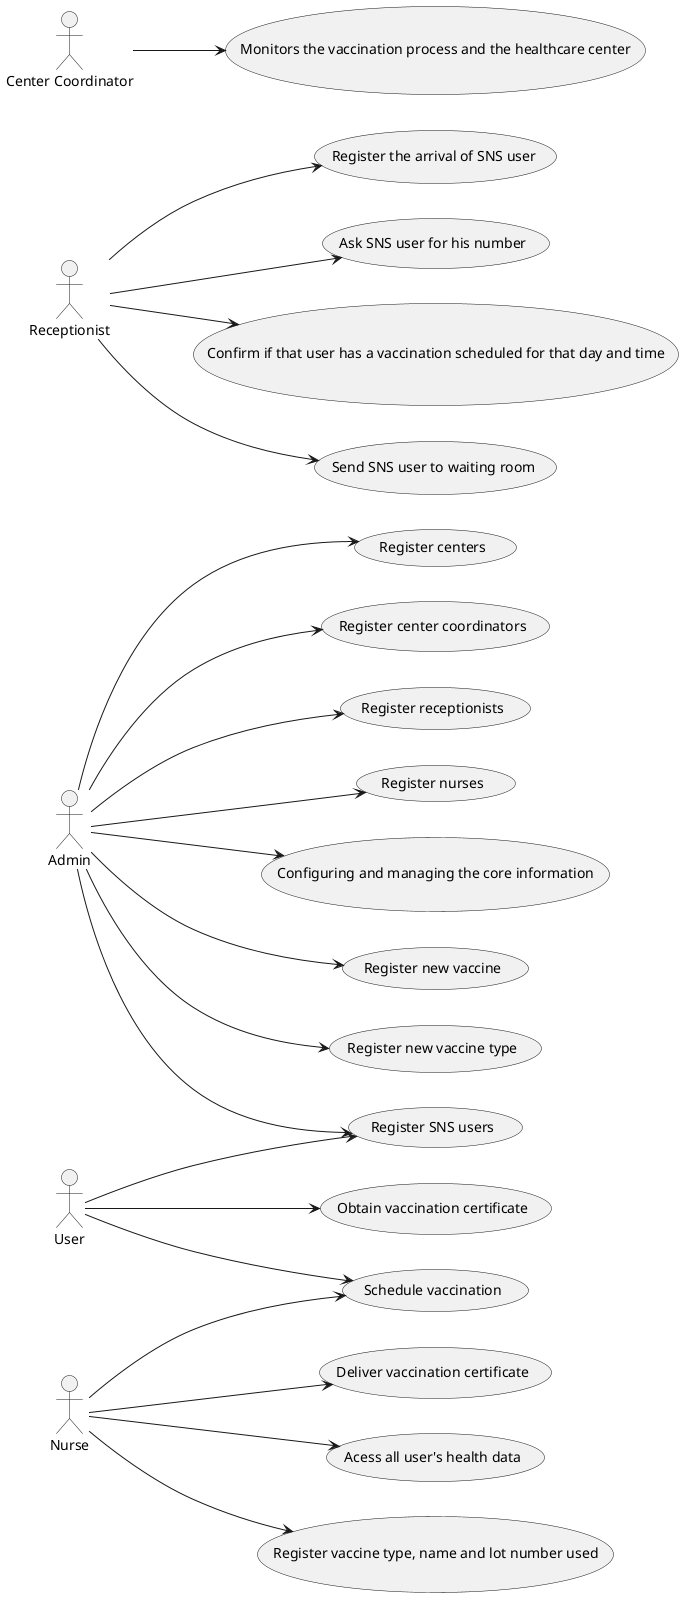 @startuml
actor "Admin" as adm
actor "Nurse" as nur
actor "Receptionist" as rcp
actor "User" as user
actor "Center Coordinator" as cc

usecase UC01 as "Schedule vaccination"
usecase UC02 as "Obtain vaccination certificate"
usecase UC03 as "Deliver vaccination certificate"
usecase UC04 as "Acess all user's health data"
usecase UC05 as "Register centers"
usecase UC06 as "Register SNS users"
usecase UC07 as "Register center coordinators"
usecase UC08 as "Register receptionists"
usecase UC09 as "Register nurses"
usecase UC10 as "Configuring and managing the core information"
usecase UC11 as "Register the arrival of SNS user"
usecase UC12 as "Ask SNS user for his number"
usecase UC13 as "Confirm if that user has a vaccination scheduled for that day and time"
usecase UC14 as "Send SNS user to waiting room"
usecase UC15 as "Register vaccine type, name and lot number used"
usecase UC16 as "Register new vaccine"
usecase UC17 as "Register new vaccine type"
usecase UC18 as "Monitors the vaccination process and the healthcare center"


left to right direction
user --> (UC01)
user --> (UC02)
user --> (UC06)


adm --> (UC10)
adm --> (UC05)
adm --> (UC06)
adm --> (UC07)
adm --> (UC08)
adm --> (UC09)
adm --> (UC16)
adm --> (UC17)


nur --> (UC03)
nur --> (UC04)
nur --> (UC01)
rcp --> (UC11)
rcp --> (UC12)
rcp --> (UC13)
rcp --> (UC14)
nur --> (UC15)
cc --> (UC18)

@enduml do ano passado